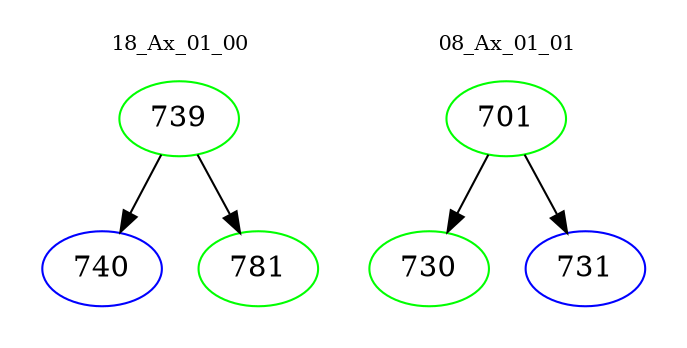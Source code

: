 digraph{
subgraph cluster_0 {
color = white
label = "18_Ax_01_00";
fontsize=10;
T0_739 [label="739", color="green"]
T0_739 -> T0_740 [color="black"]
T0_740 [label="740", color="blue"]
T0_739 -> T0_781 [color="black"]
T0_781 [label="781", color="green"]
}
subgraph cluster_1 {
color = white
label = "08_Ax_01_01";
fontsize=10;
T1_701 [label="701", color="green"]
T1_701 -> T1_730 [color="black"]
T1_730 [label="730", color="green"]
T1_701 -> T1_731 [color="black"]
T1_731 [label="731", color="blue"]
}
}
